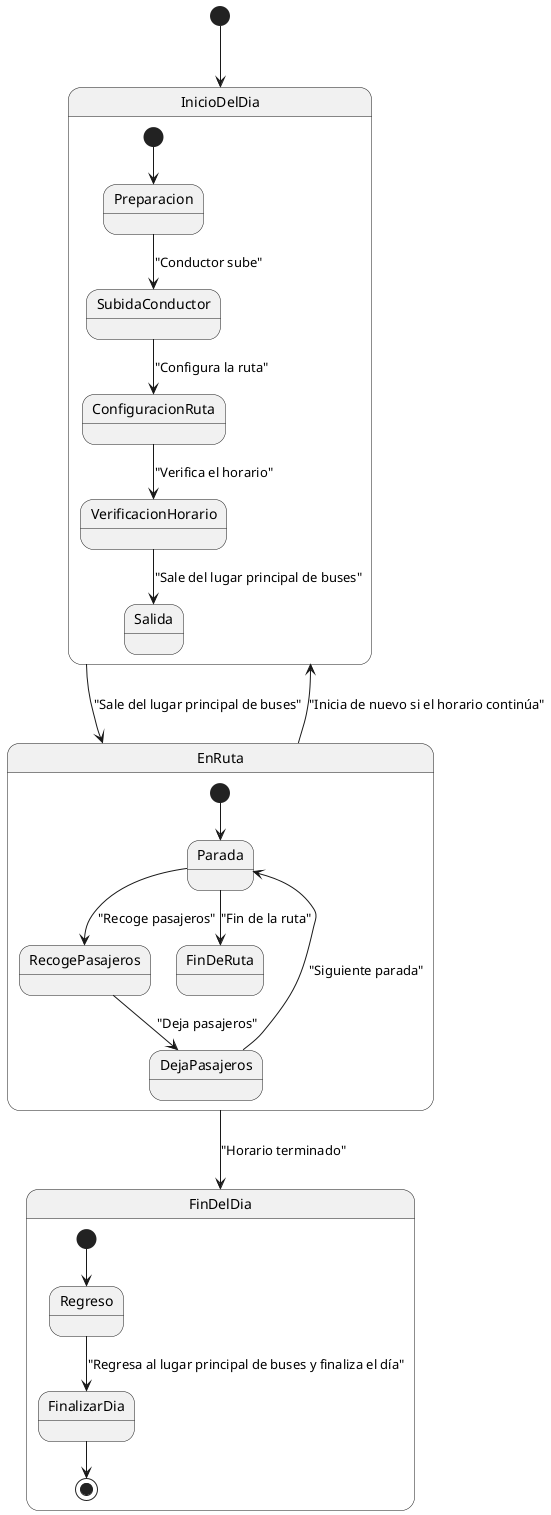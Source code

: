 @startuml Diagrama_de_Estados_Bus
skinparam defaultTextAlignment center

[*] --> InicioDelDia

state InicioDelDia {
  [*] --> Preparacion
  Preparacion --> SubidaConductor : "Conductor sube"
  SubidaConductor --> ConfiguracionRuta : "Configura la ruta"
  ConfiguracionRuta --> VerificacionHorario : "Verifica el horario"
  VerificacionHorario --> Salida : "Sale del lugar principal de buses"
}

InicioDelDia --> EnRuta : "Sale del lugar principal de buses"

state EnRuta {
  [*] --> Parada
  Parada --> RecogePasajeros : "Recoge pasajeros"
  RecogePasajeros --> DejaPasajeros : "Deja pasajeros"
  DejaPasajeros --> Parada : "Siguiente parada"
  
  Parada --> FinDeRuta : "Fin de la ruta"
}

EnRuta --> InicioDelDia : "Inicia de nuevo si el horario continúa"
EnRuta --> FinDelDia : "Horario terminado"

state FinDelDia {
  [*] --> Regreso
  Regreso --> FinalizarDia : "Regresa al lugar principal de buses y finaliza el día"
  FinalizarDia --> [*]
}

@enduml
